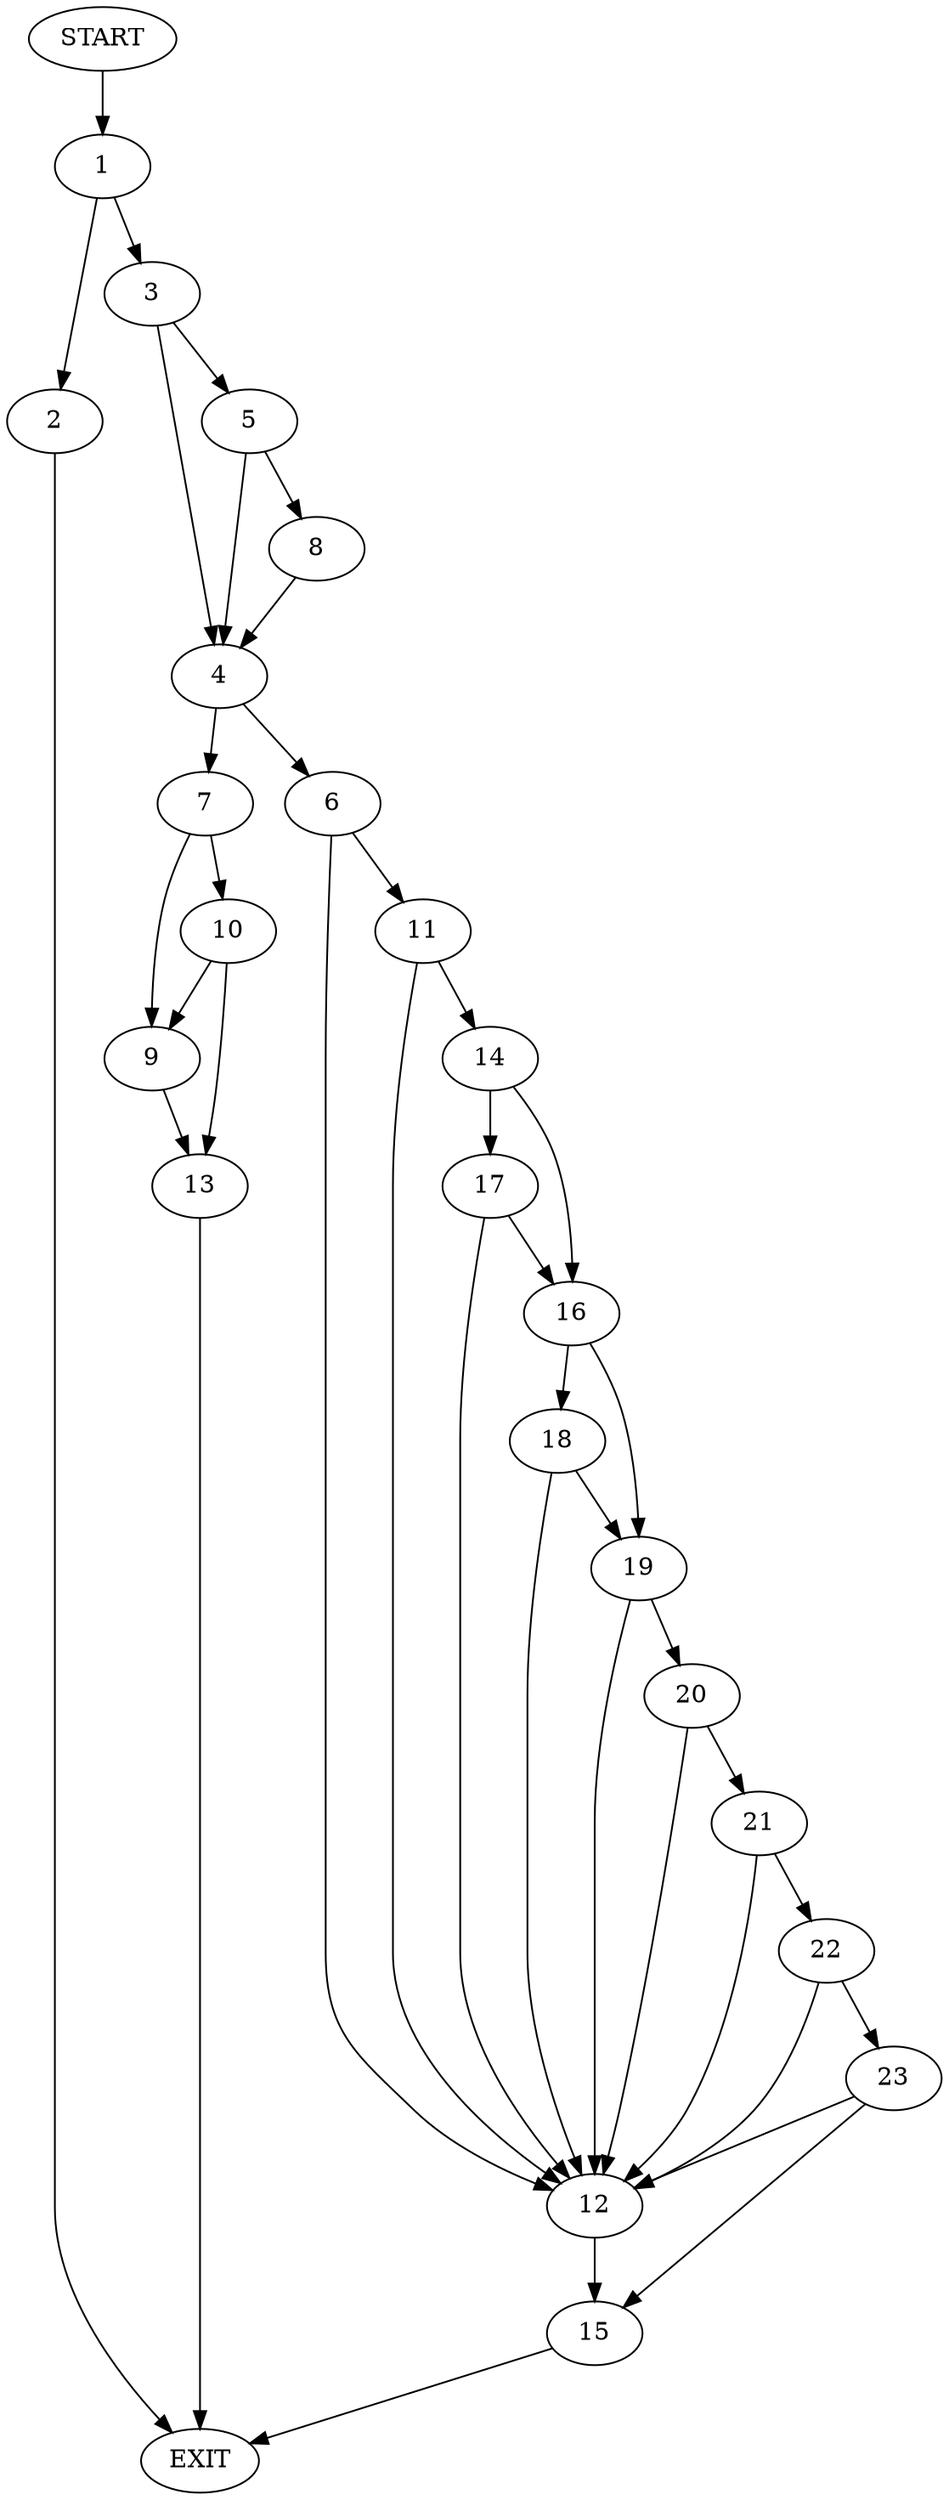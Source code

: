 digraph {
0 [label="START"]
24 [label="EXIT"]
0 -> 1
1 -> 2
1 -> 3
3 -> 4
3 -> 5
2 -> 24
4 -> 6
4 -> 7
5 -> 8
5 -> 4
8 -> 4
7 -> 9
7 -> 10
6 -> 11
6 -> 12
9 -> 13
10 -> 9
10 -> 13
13 -> 24
11 -> 12
11 -> 14
12 -> 15
14 -> 16
14 -> 17
17 -> 12
17 -> 16
16 -> 18
16 -> 19
19 -> 20
19 -> 12
18 -> 19
18 -> 12
20 -> 21
20 -> 12
21 -> 22
21 -> 12
22 -> 23
22 -> 12
23 -> 15
23 -> 12
15 -> 24
}
